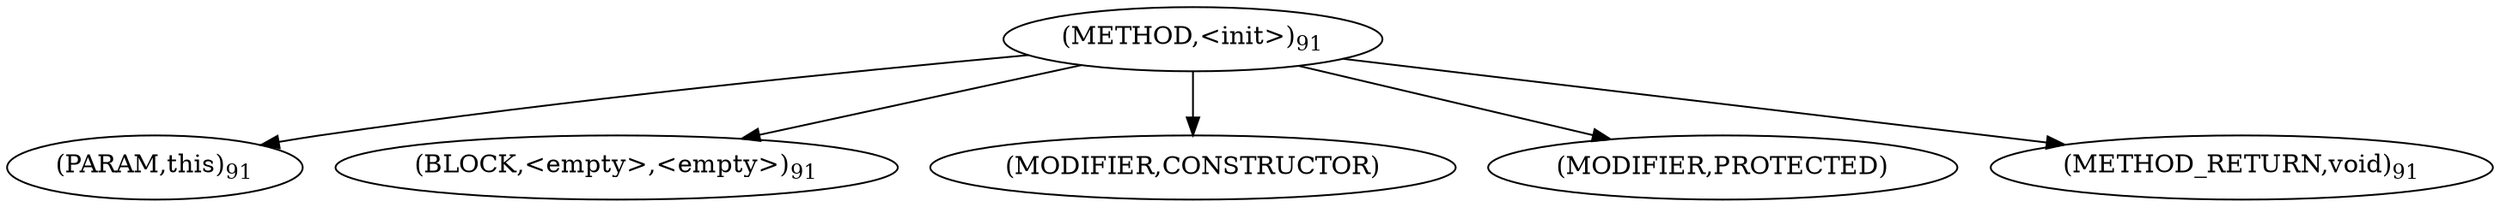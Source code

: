 digraph "&lt;init&gt;" {  
"90" [label = <(METHOD,&lt;init&gt;)<SUB>91</SUB>> ]
"91" [label = <(PARAM,this)<SUB>91</SUB>> ]
"92" [label = <(BLOCK,&lt;empty&gt;,&lt;empty&gt;)<SUB>91</SUB>> ]
"93" [label = <(MODIFIER,CONSTRUCTOR)> ]
"94" [label = <(MODIFIER,PROTECTED)> ]
"95" [label = <(METHOD_RETURN,void)<SUB>91</SUB>> ]
  "90" -> "91" 
  "90" -> "92" 
  "90" -> "93" 
  "90" -> "94" 
  "90" -> "95" 
}
